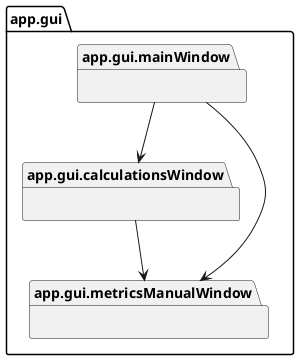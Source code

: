 @startuml packages
set namespaceSeparator none
package "app.gui" as app.gui {
    package "app.gui.calculationsWindow" as app.gui.calculationsWindow { }
    package "app.gui.mainWindow" as app.gui.mainWindow { }
    package "app.gui.metricsManualWindow" as app.gui.metricsManualWindow { }
}
app.gui.calculationsWindow --> app.gui.metricsManualWindow
app.gui.mainWindow --> app.gui.calculationsWindow
app.gui.mainWindow --> app.gui.metricsManualWindow
@enduml
